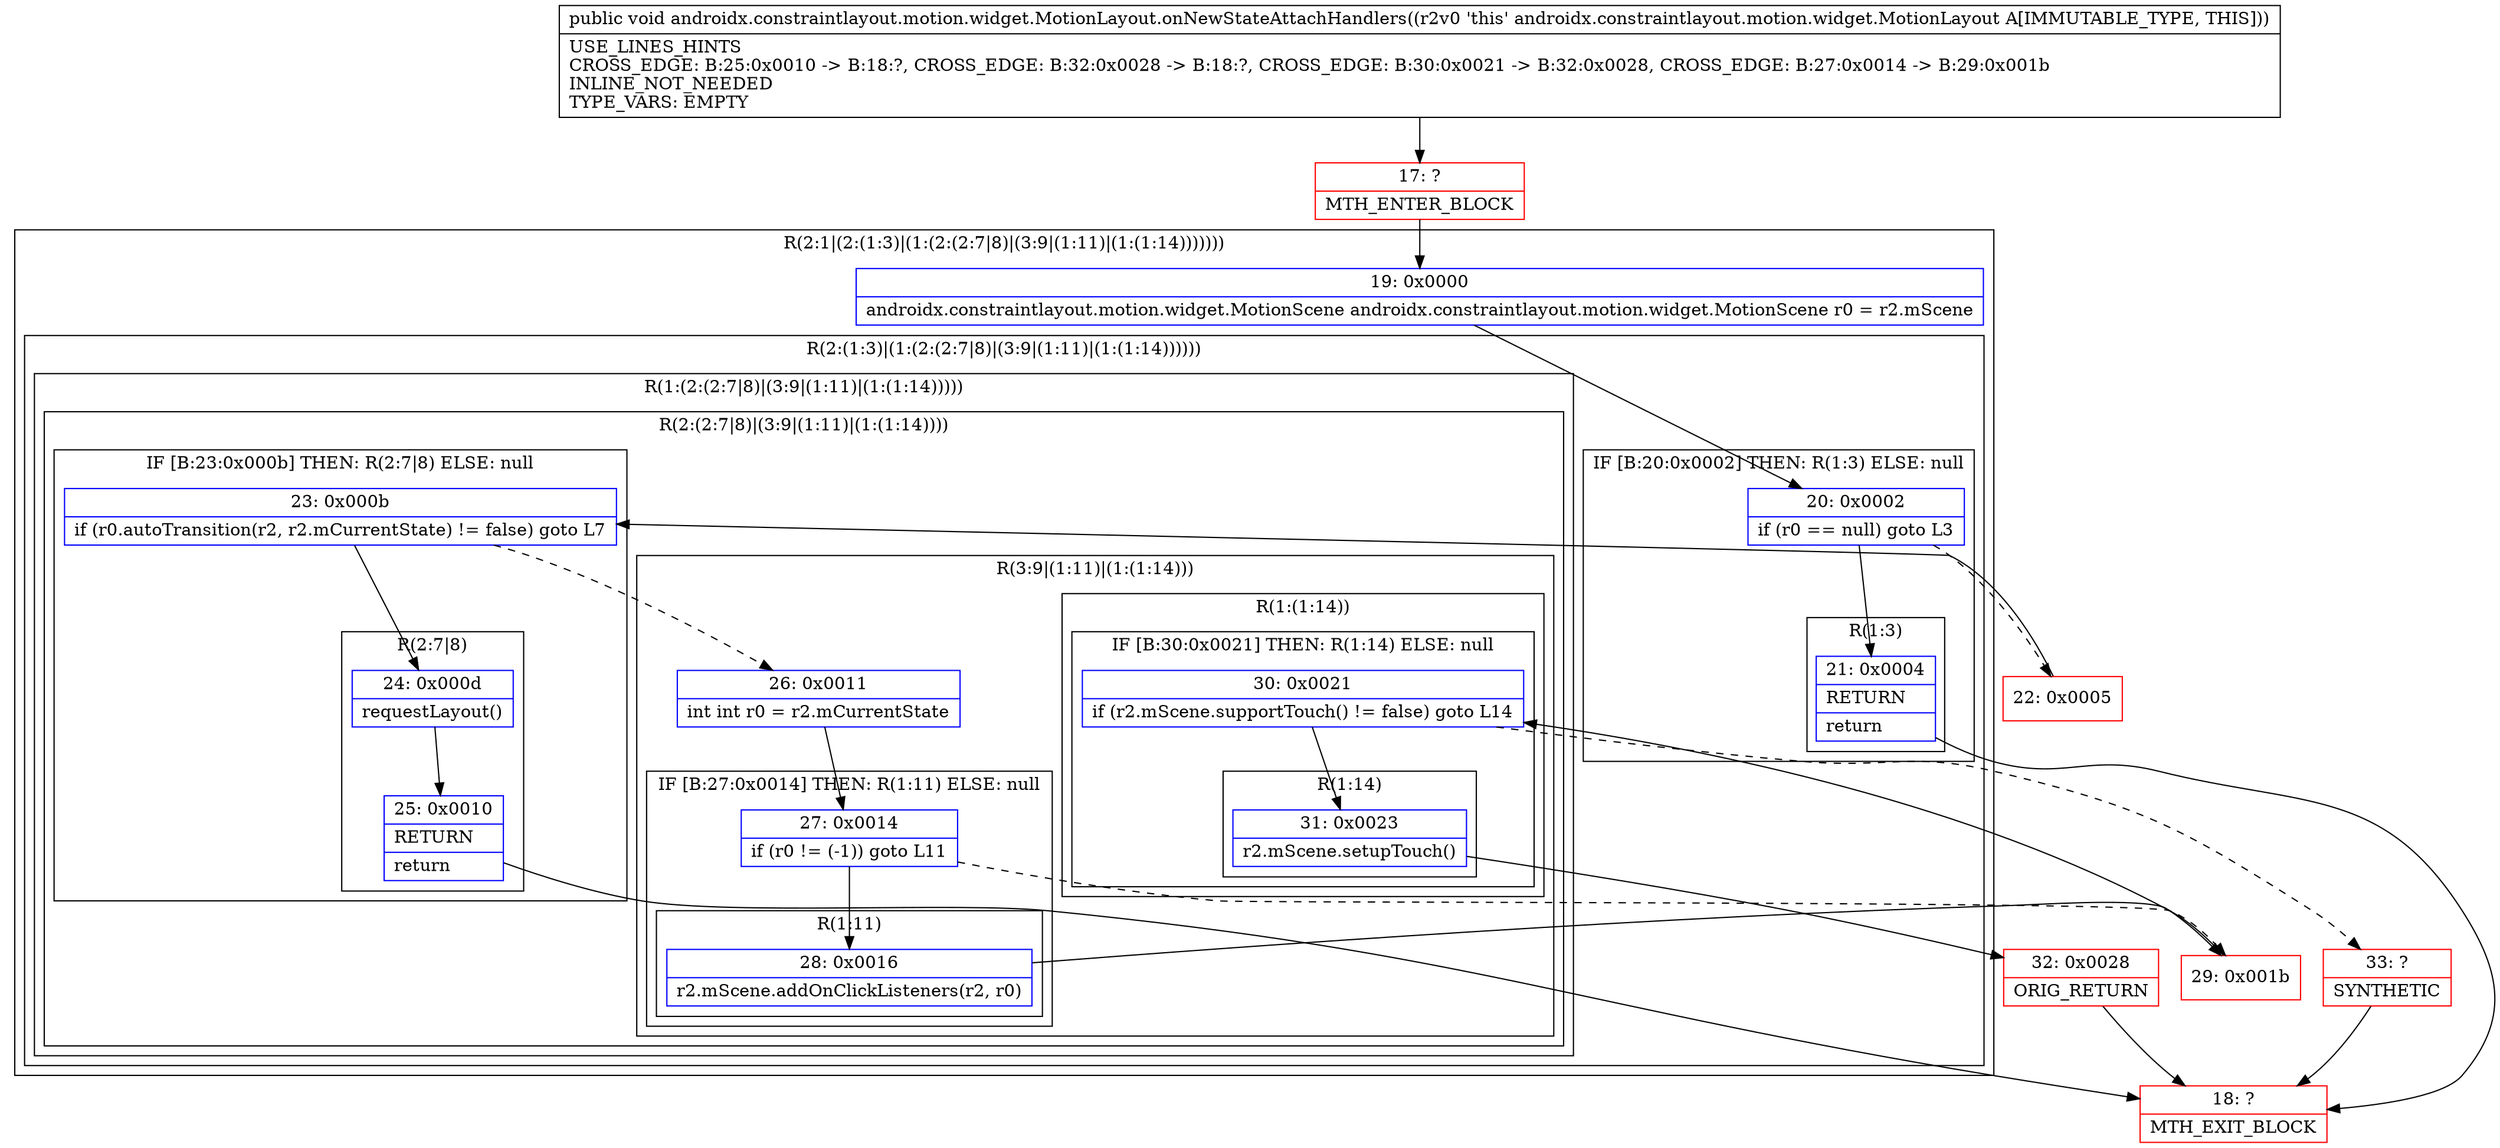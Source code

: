 digraph "CFG forandroidx.constraintlayout.motion.widget.MotionLayout.onNewStateAttachHandlers()V" {
subgraph cluster_Region_935062399 {
label = "R(2:1|(2:(1:3)|(1:(2:(2:7|8)|(3:9|(1:11)|(1:(1:14)))))))";
node [shape=record,color=blue];
Node_19 [shape=record,label="{19\:\ 0x0000|androidx.constraintlayout.motion.widget.MotionScene androidx.constraintlayout.motion.widget.MotionScene r0 = r2.mScene\l}"];
subgraph cluster_Region_363453131 {
label = "R(2:(1:3)|(1:(2:(2:7|8)|(3:9|(1:11)|(1:(1:14))))))";
node [shape=record,color=blue];
subgraph cluster_IfRegion_1460528878 {
label = "IF [B:20:0x0002] THEN: R(1:3) ELSE: null";
node [shape=record,color=blue];
Node_20 [shape=record,label="{20\:\ 0x0002|if (r0 == null) goto L3\l}"];
subgraph cluster_Region_1468438259 {
label = "R(1:3)";
node [shape=record,color=blue];
Node_21 [shape=record,label="{21\:\ 0x0004|RETURN\l|return\l}"];
}
}
subgraph cluster_Region_1317689750 {
label = "R(1:(2:(2:7|8)|(3:9|(1:11)|(1:(1:14)))))";
node [shape=record,color=blue];
subgraph cluster_Region_1034848836 {
label = "R(2:(2:7|8)|(3:9|(1:11)|(1:(1:14))))";
node [shape=record,color=blue];
subgraph cluster_IfRegion_1641728145 {
label = "IF [B:23:0x000b] THEN: R(2:7|8) ELSE: null";
node [shape=record,color=blue];
Node_23 [shape=record,label="{23\:\ 0x000b|if (r0.autoTransition(r2, r2.mCurrentState) != false) goto L7\l}"];
subgraph cluster_Region_1711956152 {
label = "R(2:7|8)";
node [shape=record,color=blue];
Node_24 [shape=record,label="{24\:\ 0x000d|requestLayout()\l}"];
Node_25 [shape=record,label="{25\:\ 0x0010|RETURN\l|return\l}"];
}
}
subgraph cluster_Region_679888605 {
label = "R(3:9|(1:11)|(1:(1:14)))";
node [shape=record,color=blue];
Node_26 [shape=record,label="{26\:\ 0x0011|int int r0 = r2.mCurrentState\l}"];
subgraph cluster_IfRegion_1083093153 {
label = "IF [B:27:0x0014] THEN: R(1:11) ELSE: null";
node [shape=record,color=blue];
Node_27 [shape=record,label="{27\:\ 0x0014|if (r0 != (\-1)) goto L11\l}"];
subgraph cluster_Region_2022442184 {
label = "R(1:11)";
node [shape=record,color=blue];
Node_28 [shape=record,label="{28\:\ 0x0016|r2.mScene.addOnClickListeners(r2, r0)\l}"];
}
}
subgraph cluster_Region_98063236 {
label = "R(1:(1:14))";
node [shape=record,color=blue];
subgraph cluster_IfRegion_428010560 {
label = "IF [B:30:0x0021] THEN: R(1:14) ELSE: null";
node [shape=record,color=blue];
Node_30 [shape=record,label="{30\:\ 0x0021|if (r2.mScene.supportTouch() != false) goto L14\l}"];
subgraph cluster_Region_1354213790 {
label = "R(1:14)";
node [shape=record,color=blue];
Node_31 [shape=record,label="{31\:\ 0x0023|r2.mScene.setupTouch()\l}"];
}
}
}
}
}
}
}
}
Node_17 [shape=record,color=red,label="{17\:\ ?|MTH_ENTER_BLOCK\l}"];
Node_18 [shape=record,color=red,label="{18\:\ ?|MTH_EXIT_BLOCK\l}"];
Node_22 [shape=record,color=red,label="{22\:\ 0x0005}"];
Node_29 [shape=record,color=red,label="{29\:\ 0x001b}"];
Node_32 [shape=record,color=red,label="{32\:\ 0x0028|ORIG_RETURN\l}"];
Node_33 [shape=record,color=red,label="{33\:\ ?|SYNTHETIC\l}"];
MethodNode[shape=record,label="{public void androidx.constraintlayout.motion.widget.MotionLayout.onNewStateAttachHandlers((r2v0 'this' androidx.constraintlayout.motion.widget.MotionLayout A[IMMUTABLE_TYPE, THIS]))  | USE_LINES_HINTS\lCROSS_EDGE: B:25:0x0010 \-\> B:18:?, CROSS_EDGE: B:32:0x0028 \-\> B:18:?, CROSS_EDGE: B:30:0x0021 \-\> B:32:0x0028, CROSS_EDGE: B:27:0x0014 \-\> B:29:0x001b\lINLINE_NOT_NEEDED\lTYPE_VARS: EMPTY\l}"];
MethodNode -> Node_17;Node_19 -> Node_20;
Node_20 -> Node_21;
Node_20 -> Node_22[style=dashed];
Node_21 -> Node_18;
Node_23 -> Node_24;
Node_23 -> Node_26[style=dashed];
Node_24 -> Node_25;
Node_25 -> Node_18;
Node_26 -> Node_27;
Node_27 -> Node_28;
Node_27 -> Node_29[style=dashed];
Node_28 -> Node_29;
Node_30 -> Node_31;
Node_30 -> Node_33[style=dashed];
Node_31 -> Node_32;
Node_17 -> Node_19;
Node_22 -> Node_23;
Node_29 -> Node_30;
Node_32 -> Node_18;
Node_33 -> Node_18;
}

